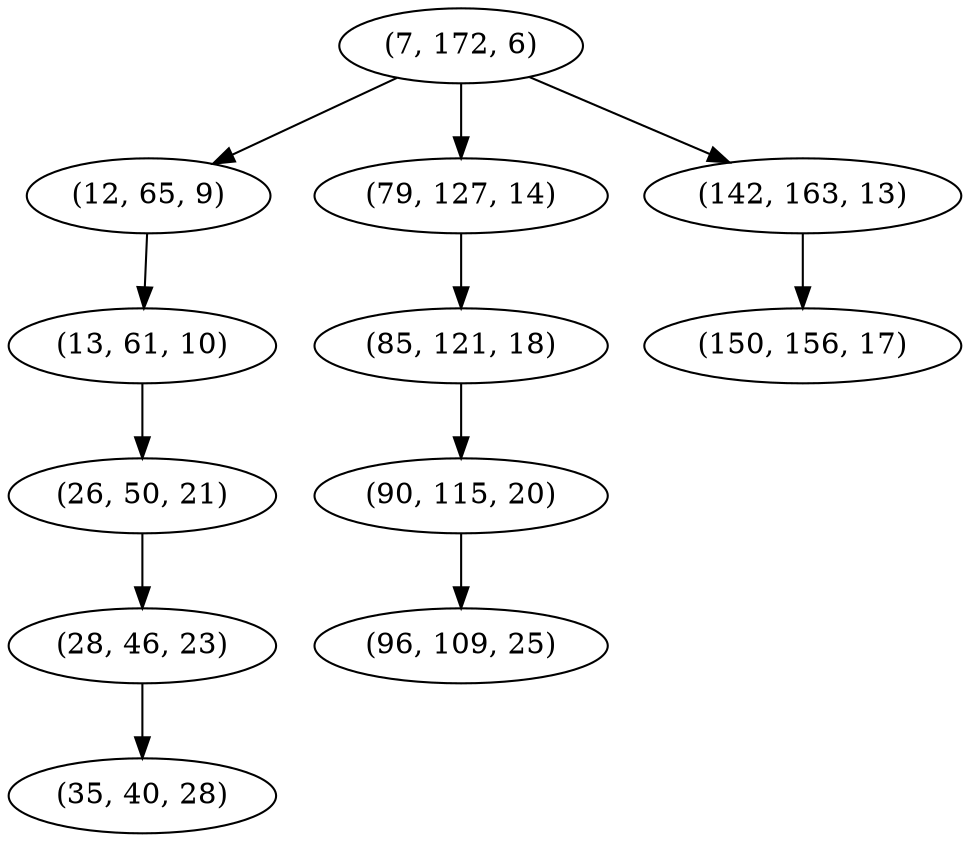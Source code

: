 digraph tree {
    "(7, 172, 6)";
    "(12, 65, 9)";
    "(13, 61, 10)";
    "(26, 50, 21)";
    "(28, 46, 23)";
    "(35, 40, 28)";
    "(79, 127, 14)";
    "(85, 121, 18)";
    "(90, 115, 20)";
    "(96, 109, 25)";
    "(142, 163, 13)";
    "(150, 156, 17)";
    "(7, 172, 6)" -> "(12, 65, 9)";
    "(7, 172, 6)" -> "(79, 127, 14)";
    "(7, 172, 6)" -> "(142, 163, 13)";
    "(12, 65, 9)" -> "(13, 61, 10)";
    "(13, 61, 10)" -> "(26, 50, 21)";
    "(26, 50, 21)" -> "(28, 46, 23)";
    "(28, 46, 23)" -> "(35, 40, 28)";
    "(79, 127, 14)" -> "(85, 121, 18)";
    "(85, 121, 18)" -> "(90, 115, 20)";
    "(90, 115, 20)" -> "(96, 109, 25)";
    "(142, 163, 13)" -> "(150, 156, 17)";
}
